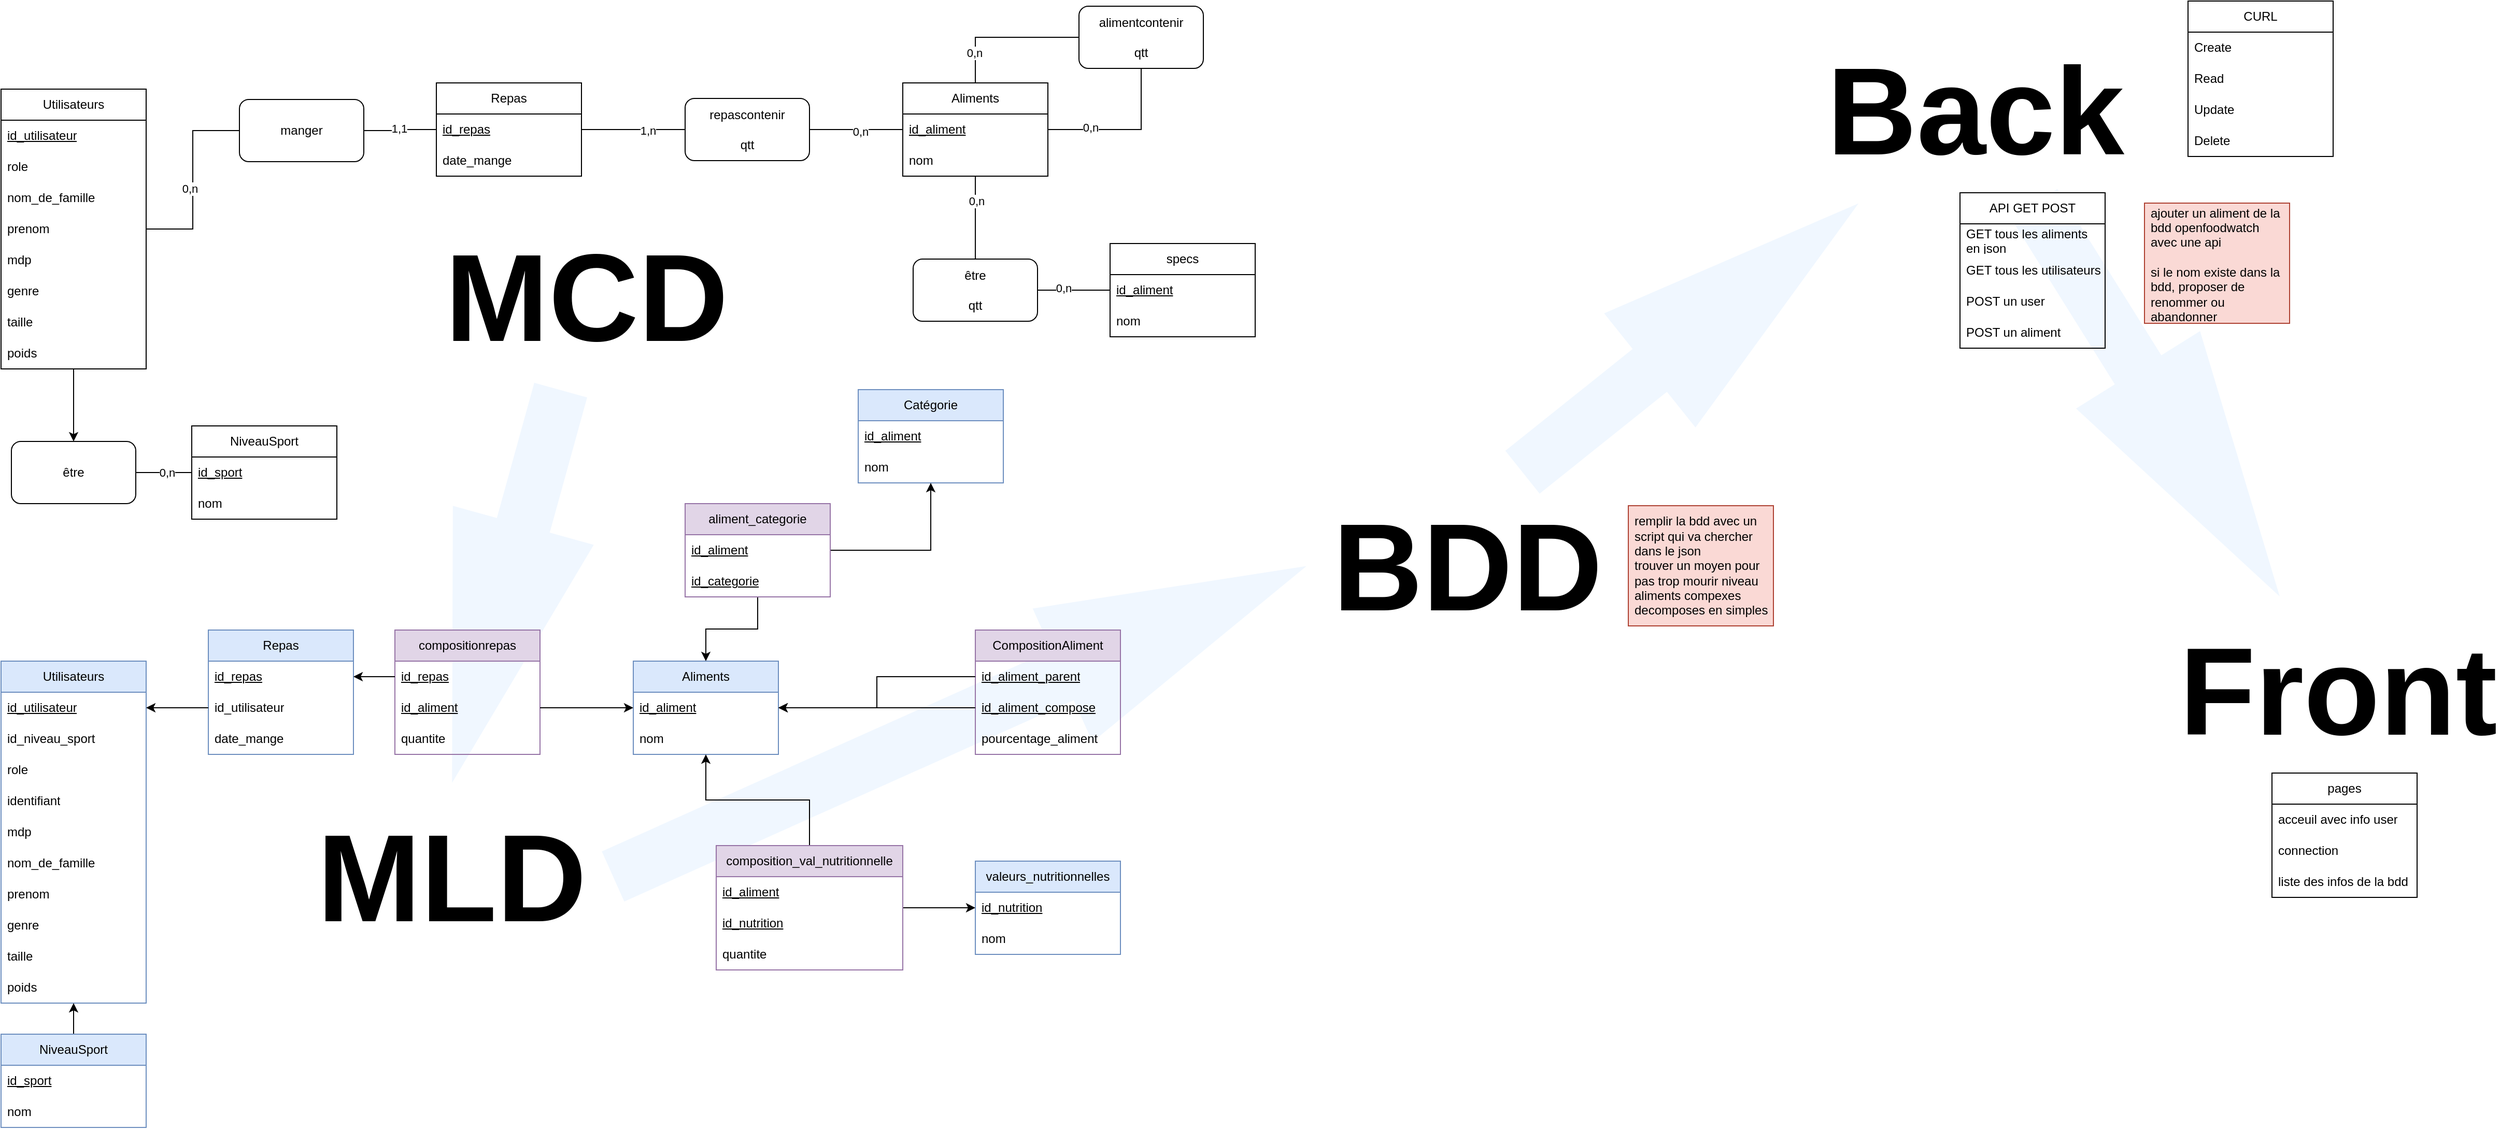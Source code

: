 <mxfile version="22.0.8" type="device">
  <diagram id="Z0xCGGKe95wPUNtXOjTv" name="Page-1">
    <mxGraphModel dx="974" dy="1600" grid="1" gridSize="10" guides="1" tooltips="1" connect="1" arrows="1" fold="1" page="1" pageScale="1" pageWidth="827" pageHeight="1169" math="0" shadow="0">
      <root>
        <mxCell id="0" />
        <mxCell id="1" parent="0" />
        <mxCell id="43hOhWpeIWbEU6q7UN6R-8" value="" style="shape=flexArrow;endArrow=classic;html=1;rounded=0;width=52.941;endSize=85.635;fillColor=#F0F7FF;strokeColor=none;endWidth=87.128;" parent="1" source="B8DAwCKZ7RdaNlvgtHEw-5" target="43hOhWpeIWbEU6q7UN6R-1" edge="1">
          <mxGeometry width="50" height="50" relative="1" as="geometry">
            <mxPoint x="2400" y="-501" as="sourcePoint" />
            <mxPoint x="2725" y="-761" as="targetPoint" />
          </mxGeometry>
        </mxCell>
        <mxCell id="B8DAwCKZ7RdaNlvgtHEw-4" value="" style="shape=flexArrow;endArrow=classic;html=1;rounded=0;width=52.941;endSize=85.635;entryX=0;entryY=0.5;entryDx=0;entryDy=0;fillColor=#F0F7FF;strokeColor=none;endWidth=87.128;exitX=1;exitY=0.5;exitDx=0;exitDy=0;" parent="1" source="s5ShgJya0dwuhwNrG17C-187" target="B8DAwCKZ7RdaNlvgtHEw-1" edge="1">
          <mxGeometry width="50" height="50" relative="1" as="geometry">
            <mxPoint x="1015" y="-515" as="sourcePoint" />
            <mxPoint x="910" y="-135" as="targetPoint" />
          </mxGeometry>
        </mxCell>
        <mxCell id="B8DAwCKZ7RdaNlvgtHEw-3" value="" style="shape=flexArrow;endArrow=classic;html=1;rounded=0;width=52.941;endSize=85.635;entryX=0.5;entryY=0;entryDx=0;entryDy=0;fillColor=#F0F7FF;strokeColor=none;endWidth=87.128;" parent="1" source="s5ShgJya0dwuhwNrG17C-185" target="s5ShgJya0dwuhwNrG17C-187" edge="1">
          <mxGeometry width="50" height="50" relative="1" as="geometry">
            <mxPoint x="1170" y="-615" as="sourcePoint" />
            <mxPoint x="1220" y="-665" as="targetPoint" />
          </mxGeometry>
        </mxCell>
        <mxCell id="s5ShgJya0dwuhwNrG17C-5" value="Aliments" style="swimlane;fontStyle=0;childLayout=stackLayout;horizontal=1;startSize=30;horizontalStack=0;resizeParent=1;resizeParentMax=0;resizeLast=0;collapsible=1;marginBottom=0;whiteSpace=wrap;html=1;fillColor=#dae8fc;strokeColor=#6c8ebf;" parent="1" vertex="1">
          <mxGeometry x="780" y="-493" width="140" height="90" as="geometry" />
        </mxCell>
        <mxCell id="s5ShgJya0dwuhwNrG17C-6" value="id_aliment" style="text;strokeColor=none;fillColor=none;align=left;verticalAlign=middle;spacingLeft=4;spacingRight=4;overflow=hidden;points=[[0,0.5],[1,0.5]];portConstraint=eastwest;rotatable=0;whiteSpace=wrap;html=1;fontStyle=4" parent="s5ShgJya0dwuhwNrG17C-5" vertex="1">
          <mxGeometry y="30" width="140" height="30" as="geometry" />
        </mxCell>
        <mxCell id="s5ShgJya0dwuhwNrG17C-9" value="nom" style="text;strokeColor=none;fillColor=none;align=left;verticalAlign=middle;spacingLeft=4;spacingRight=4;overflow=hidden;points=[[0,0.5],[1,0.5]];portConstraint=eastwest;rotatable=0;whiteSpace=wrap;html=1;" parent="s5ShgJya0dwuhwNrG17C-5" vertex="1">
          <mxGeometry y="60" width="140" height="30" as="geometry" />
        </mxCell>
        <mxCell id="s5ShgJya0dwuhwNrG17C-19" value="Utilisateurs" style="swimlane;fontStyle=0;childLayout=stackLayout;horizontal=1;startSize=30;horizontalStack=0;resizeParent=1;resizeParentMax=0;resizeLast=0;collapsible=1;marginBottom=0;whiteSpace=wrap;html=1;fillColor=#dae8fc;strokeColor=#6c8ebf;" parent="1" vertex="1">
          <mxGeometry x="170" y="-493" width="140" height="330" as="geometry" />
        </mxCell>
        <mxCell id="s5ShgJya0dwuhwNrG17C-20" value="id_utilisateur" style="text;strokeColor=none;fillColor=none;align=left;verticalAlign=middle;spacingLeft=4;spacingRight=4;overflow=hidden;points=[[0,0.5],[1,0.5]];portConstraint=eastwest;rotatable=0;whiteSpace=wrap;html=1;fontStyle=4" parent="s5ShgJya0dwuhwNrG17C-19" vertex="1">
          <mxGeometry y="30" width="140" height="30" as="geometry" />
        </mxCell>
        <mxCell id="s5ShgJya0dwuhwNrG17C-21" value="id_niveau_sport" style="text;strokeColor=none;fillColor=none;align=left;verticalAlign=middle;spacingLeft=4;spacingRight=4;overflow=hidden;points=[[0,0.5],[1,0.5]];portConstraint=eastwest;rotatable=0;whiteSpace=wrap;html=1;fontStyle=0" parent="s5ShgJya0dwuhwNrG17C-19" vertex="1">
          <mxGeometry y="60" width="140" height="30" as="geometry" />
        </mxCell>
        <mxCell id="B8DAwCKZ7RdaNlvgtHEw-14" value="role" style="text;strokeColor=none;fillColor=none;align=left;verticalAlign=middle;spacingLeft=4;spacingRight=4;overflow=hidden;points=[[0,0.5],[1,0.5]];portConstraint=eastwest;rotatable=0;whiteSpace=wrap;html=1;fontStyle=0" parent="s5ShgJya0dwuhwNrG17C-19" vertex="1">
          <mxGeometry y="90" width="140" height="30" as="geometry" />
        </mxCell>
        <mxCell id="B8DAwCKZ7RdaNlvgtHEw-15" value="identifiant" style="text;strokeColor=none;fillColor=none;align=left;verticalAlign=middle;spacingLeft=4;spacingRight=4;overflow=hidden;points=[[0,0.5],[1,0.5]];portConstraint=eastwest;rotatable=0;whiteSpace=wrap;html=1;fontStyle=0" parent="s5ShgJya0dwuhwNrG17C-19" vertex="1">
          <mxGeometry y="120" width="140" height="30" as="geometry" />
        </mxCell>
        <mxCell id="s5ShgJya0dwuhwNrG17C-24" value="mdp" style="text;strokeColor=none;fillColor=none;align=left;verticalAlign=middle;spacingLeft=4;spacingRight=4;overflow=hidden;points=[[0,0.5],[1,0.5]];portConstraint=eastwest;rotatable=0;whiteSpace=wrap;html=1;fontStyle=0" parent="s5ShgJya0dwuhwNrG17C-19" vertex="1">
          <mxGeometry y="150" width="140" height="30" as="geometry" />
        </mxCell>
        <mxCell id="s5ShgJya0dwuhwNrG17C-22" value="nom_de_famille" style="text;strokeColor=none;fillColor=none;align=left;verticalAlign=middle;spacingLeft=4;spacingRight=4;overflow=hidden;points=[[0,0.5],[1,0.5]];portConstraint=eastwest;rotatable=0;whiteSpace=wrap;html=1;fontStyle=0" parent="s5ShgJya0dwuhwNrG17C-19" vertex="1">
          <mxGeometry y="180" width="140" height="30" as="geometry" />
        </mxCell>
        <mxCell id="s5ShgJya0dwuhwNrG17C-23" value="prenom" style="text;strokeColor=none;fillColor=none;align=left;verticalAlign=middle;spacingLeft=4;spacingRight=4;overflow=hidden;points=[[0,0.5],[1,0.5]];portConstraint=eastwest;rotatable=0;whiteSpace=wrap;html=1;fontStyle=0" parent="s5ShgJya0dwuhwNrG17C-19" vertex="1">
          <mxGeometry y="210" width="140" height="30" as="geometry" />
        </mxCell>
        <mxCell id="s5ShgJya0dwuhwNrG17C-25" value="genre" style="text;strokeColor=none;fillColor=none;align=left;verticalAlign=middle;spacingLeft=4;spacingRight=4;overflow=hidden;points=[[0,0.5],[1,0.5]];portConstraint=eastwest;rotatable=0;whiteSpace=wrap;html=1;fontStyle=0" parent="s5ShgJya0dwuhwNrG17C-19" vertex="1">
          <mxGeometry y="240" width="140" height="30" as="geometry" />
        </mxCell>
        <mxCell id="s5ShgJya0dwuhwNrG17C-26" value="taille" style="text;strokeColor=none;fillColor=none;align=left;verticalAlign=middle;spacingLeft=4;spacingRight=4;overflow=hidden;points=[[0,0.5],[1,0.5]];portConstraint=eastwest;rotatable=0;whiteSpace=wrap;html=1;fontStyle=0" parent="s5ShgJya0dwuhwNrG17C-19" vertex="1">
          <mxGeometry y="270" width="140" height="30" as="geometry" />
        </mxCell>
        <mxCell id="s5ShgJya0dwuhwNrG17C-27" value="poids" style="text;strokeColor=none;fillColor=none;align=left;verticalAlign=middle;spacingLeft=4;spacingRight=4;overflow=hidden;points=[[0,0.5],[1,0.5]];portConstraint=eastwest;rotatable=0;whiteSpace=wrap;html=1;fontStyle=0" parent="s5ShgJya0dwuhwNrG17C-19" vertex="1">
          <mxGeometry y="300" width="140" height="30" as="geometry" />
        </mxCell>
        <mxCell id="s5ShgJya0dwuhwNrG17C-29" value="CompositionAliment" style="swimlane;fontStyle=0;childLayout=stackLayout;horizontal=1;startSize=30;horizontalStack=0;resizeParent=1;resizeParentMax=0;resizeLast=0;collapsible=1;marginBottom=0;whiteSpace=wrap;html=1;fillColor=#e1d5e7;strokeColor=#9673a6;" parent="1" vertex="1">
          <mxGeometry x="1110" y="-523" width="140" height="120" as="geometry" />
        </mxCell>
        <mxCell id="s5ShgJya0dwuhwNrG17C-30" value="id_aliment_parent" style="text;strokeColor=none;fillColor=none;align=left;verticalAlign=middle;spacingLeft=4;spacingRight=4;overflow=hidden;points=[[0,0.5],[1,0.5]];portConstraint=eastwest;rotatable=0;whiteSpace=wrap;html=1;fontStyle=4" parent="s5ShgJya0dwuhwNrG17C-29" vertex="1">
          <mxGeometry y="30" width="140" height="30" as="geometry" />
        </mxCell>
        <mxCell id="s5ShgJya0dwuhwNrG17C-31" value="id_aliment_compose" style="text;strokeColor=none;fillColor=none;align=left;verticalAlign=middle;spacingLeft=4;spacingRight=4;overflow=hidden;points=[[0,0.5],[1,0.5]];portConstraint=eastwest;rotatable=0;whiteSpace=wrap;html=1;fontStyle=4" parent="s5ShgJya0dwuhwNrG17C-29" vertex="1">
          <mxGeometry y="60" width="140" height="30" as="geometry" />
        </mxCell>
        <mxCell id="s5ShgJya0dwuhwNrG17C-32" value="pourcentage_aliment" style="text;strokeColor=none;fillColor=none;align=left;verticalAlign=middle;spacingLeft=4;spacingRight=4;overflow=hidden;points=[[0,0.5],[1,0.5]];portConstraint=eastwest;rotatable=0;whiteSpace=wrap;html=1;fontStyle=0" parent="s5ShgJya0dwuhwNrG17C-29" vertex="1">
          <mxGeometry y="90" width="140" height="30" as="geometry" />
        </mxCell>
        <mxCell id="s5ShgJya0dwuhwNrG17C-33" style="edgeStyle=orthogonalEdgeStyle;rounded=0;orthogonalLoop=1;jettySize=auto;html=1;" parent="1" source="s5ShgJya0dwuhwNrG17C-31" target="s5ShgJya0dwuhwNrG17C-6" edge="1">
          <mxGeometry relative="1" as="geometry" />
        </mxCell>
        <mxCell id="s5ShgJya0dwuhwNrG17C-34" style="edgeStyle=orthogonalEdgeStyle;rounded=0;orthogonalLoop=1;jettySize=auto;html=1;" parent="1" source="s5ShgJya0dwuhwNrG17C-30" target="s5ShgJya0dwuhwNrG17C-6" edge="1">
          <mxGeometry relative="1" as="geometry" />
        </mxCell>
        <mxCell id="s5ShgJya0dwuhwNrG17C-35" value="Repas" style="swimlane;fontStyle=0;childLayout=stackLayout;horizontal=1;startSize=30;horizontalStack=0;resizeParent=1;resizeParentMax=0;resizeLast=0;collapsible=1;marginBottom=0;whiteSpace=wrap;html=1;fillColor=#dae8fc;strokeColor=#6c8ebf;" parent="1" vertex="1">
          <mxGeometry x="370" y="-523" width="140" height="120" as="geometry" />
        </mxCell>
        <mxCell id="s5ShgJya0dwuhwNrG17C-36" value="id_repas" style="text;strokeColor=none;fillColor=none;align=left;verticalAlign=middle;spacingLeft=4;spacingRight=4;overflow=hidden;points=[[0,0.5],[1,0.5]];portConstraint=eastwest;rotatable=0;whiteSpace=wrap;html=1;fontStyle=4" parent="s5ShgJya0dwuhwNrG17C-35" vertex="1">
          <mxGeometry y="30" width="140" height="30" as="geometry" />
        </mxCell>
        <mxCell id="s5ShgJya0dwuhwNrG17C-37" value="id_utilisateur" style="text;strokeColor=none;fillColor=none;align=left;verticalAlign=middle;spacingLeft=4;spacingRight=4;overflow=hidden;points=[[0,0.5],[1,0.5]];portConstraint=eastwest;rotatable=0;whiteSpace=wrap;html=1;fontStyle=0" parent="s5ShgJya0dwuhwNrG17C-35" vertex="1">
          <mxGeometry y="60" width="140" height="30" as="geometry" />
        </mxCell>
        <mxCell id="s5ShgJya0dwuhwNrG17C-38" value="date_mange" style="text;strokeColor=none;fillColor=none;align=left;verticalAlign=middle;spacingLeft=4;spacingRight=4;overflow=hidden;points=[[0,0.5],[1,0.5]];portConstraint=eastwest;rotatable=0;whiteSpace=wrap;html=1;fontStyle=0" parent="s5ShgJya0dwuhwNrG17C-35" vertex="1">
          <mxGeometry y="90" width="140" height="30" as="geometry" />
        </mxCell>
        <mxCell id="s5ShgJya0dwuhwNrG17C-40" style="edgeStyle=orthogonalEdgeStyle;rounded=0;orthogonalLoop=1;jettySize=auto;html=1;" parent="1" source="s5ShgJya0dwuhwNrG17C-37" target="s5ShgJya0dwuhwNrG17C-20" edge="1">
          <mxGeometry relative="1" as="geometry" />
        </mxCell>
        <mxCell id="s5ShgJya0dwuhwNrG17C-41" value="compositionrepas" style="swimlane;fontStyle=0;childLayout=stackLayout;horizontal=1;startSize=30;horizontalStack=0;resizeParent=1;resizeParentMax=0;resizeLast=0;collapsible=1;marginBottom=0;whiteSpace=wrap;html=1;fillColor=#e1d5e7;strokeColor=#9673a6;" parent="1" vertex="1">
          <mxGeometry x="550" y="-523" width="140" height="120" as="geometry" />
        </mxCell>
        <mxCell id="s5ShgJya0dwuhwNrG17C-42" value="id_repas" style="text;strokeColor=none;fillColor=none;align=left;verticalAlign=middle;spacingLeft=4;spacingRight=4;overflow=hidden;points=[[0,0.5],[1,0.5]];portConstraint=eastwest;rotatable=0;whiteSpace=wrap;html=1;fontStyle=4" parent="s5ShgJya0dwuhwNrG17C-41" vertex="1">
          <mxGeometry y="30" width="140" height="30" as="geometry" />
        </mxCell>
        <mxCell id="s5ShgJya0dwuhwNrG17C-43" value="id_aliment" style="text;strokeColor=none;fillColor=none;align=left;verticalAlign=middle;spacingLeft=4;spacingRight=4;overflow=hidden;points=[[0,0.5],[1,0.5]];portConstraint=eastwest;rotatable=0;whiteSpace=wrap;html=1;fontStyle=4" parent="s5ShgJya0dwuhwNrG17C-41" vertex="1">
          <mxGeometry y="60" width="140" height="30" as="geometry" />
        </mxCell>
        <mxCell id="s5ShgJya0dwuhwNrG17C-44" value="quantite" style="text;strokeColor=none;fillColor=none;align=left;verticalAlign=middle;spacingLeft=4;spacingRight=4;overflow=hidden;points=[[0,0.5],[1,0.5]];portConstraint=eastwest;rotatable=0;whiteSpace=wrap;html=1;fontStyle=0" parent="s5ShgJya0dwuhwNrG17C-41" vertex="1">
          <mxGeometry y="90" width="140" height="30" as="geometry" />
        </mxCell>
        <mxCell id="s5ShgJya0dwuhwNrG17C-45" style="edgeStyle=orthogonalEdgeStyle;rounded=0;orthogonalLoop=1;jettySize=auto;html=1;" parent="1" source="s5ShgJya0dwuhwNrG17C-42" target="s5ShgJya0dwuhwNrG17C-36" edge="1">
          <mxGeometry relative="1" as="geometry" />
        </mxCell>
        <mxCell id="s5ShgJya0dwuhwNrG17C-46" style="edgeStyle=orthogonalEdgeStyle;rounded=0;orthogonalLoop=1;jettySize=auto;html=1;" parent="1" source="s5ShgJya0dwuhwNrG17C-43" target="s5ShgJya0dwuhwNrG17C-6" edge="1">
          <mxGeometry relative="1" as="geometry" />
        </mxCell>
        <mxCell id="s5ShgJya0dwuhwNrG17C-201" style="edgeStyle=orthogonalEdgeStyle;rounded=0;orthogonalLoop=1;jettySize=auto;html=1;endArrow=none;endFill=0;" parent="1" source="s5ShgJya0dwuhwNrG17C-222" target="s5ShgJya0dwuhwNrG17C-200" edge="1">
          <mxGeometry relative="1" as="geometry">
            <mxPoint x="900" y="-666" as="sourcePoint" />
          </mxGeometry>
        </mxCell>
        <mxCell id="s5ShgJya0dwuhwNrG17C-205" value="0,n" style="edgeLabel;html=1;align=center;verticalAlign=middle;resizable=0;points=[];" parent="s5ShgJya0dwuhwNrG17C-201" vertex="1" connectable="0">
          <mxGeometry x="-0.417" y="1" relative="1" as="geometry">
            <mxPoint as="offset" />
          </mxGeometry>
        </mxCell>
        <mxCell id="s5ShgJya0dwuhwNrG17C-173" style="edgeStyle=orthogonalEdgeStyle;rounded=0;orthogonalLoop=1;jettySize=auto;html=1;endArrow=none;endFill=0;" parent="1" source="s5ShgJya0dwuhwNrG17C-137" target="s5ShgJya0dwuhwNrG17C-170" edge="1">
          <mxGeometry relative="1" as="geometry" />
        </mxCell>
        <mxCell id="s5ShgJya0dwuhwNrG17C-175" value="0,n" style="edgeLabel;html=1;align=center;verticalAlign=middle;resizable=0;points=[];" parent="s5ShgJya0dwuhwNrG17C-173" vertex="1" connectable="0">
          <mxGeometry x="-0.086" y="3" relative="1" as="geometry">
            <mxPoint as="offset" />
          </mxGeometry>
        </mxCell>
        <mxCell id="s5ShgJya0dwuhwNrG17C-288" style="edgeStyle=orthogonalEdgeStyle;rounded=0;orthogonalLoop=1;jettySize=auto;html=1;" parent="1" source="s5ShgJya0dwuhwNrG17C-137" target="s5ShgJya0dwuhwNrG17C-271" edge="1">
          <mxGeometry relative="1" as="geometry" />
        </mxCell>
        <mxCell id="s5ShgJya0dwuhwNrG17C-137" value="Utilisateurs" style="swimlane;fontStyle=0;childLayout=stackLayout;horizontal=1;startSize=30;horizontalStack=0;resizeParent=1;resizeParentMax=0;resizeLast=0;collapsible=1;marginBottom=0;whiteSpace=wrap;html=1;" parent="1" vertex="1">
          <mxGeometry x="170" y="-1045" width="140" height="270" as="geometry" />
        </mxCell>
        <mxCell id="s5ShgJya0dwuhwNrG17C-138" value="id_utilisateur" style="text;strokeColor=none;fillColor=none;align=left;verticalAlign=middle;spacingLeft=4;spacingRight=4;overflow=hidden;points=[[0,0.5],[1,0.5]];portConstraint=eastwest;rotatable=0;whiteSpace=wrap;html=1;fontStyle=4" parent="s5ShgJya0dwuhwNrG17C-137" vertex="1">
          <mxGeometry y="30" width="140" height="30" as="geometry" />
        </mxCell>
        <mxCell id="s5ShgJya0dwuhwNrG17C-139" value="role" style="text;strokeColor=none;fillColor=none;align=left;verticalAlign=middle;spacingLeft=4;spacingRight=4;overflow=hidden;points=[[0,0.5],[1,0.5]];portConstraint=eastwest;rotatable=0;whiteSpace=wrap;html=1;fontStyle=0" parent="s5ShgJya0dwuhwNrG17C-137" vertex="1">
          <mxGeometry y="60" width="140" height="30" as="geometry" />
        </mxCell>
        <mxCell id="s5ShgJya0dwuhwNrG17C-140" value="nom_de_famille" style="text;strokeColor=none;fillColor=none;align=left;verticalAlign=middle;spacingLeft=4;spacingRight=4;overflow=hidden;points=[[0,0.5],[1,0.5]];portConstraint=eastwest;rotatable=0;whiteSpace=wrap;html=1;fontStyle=0" parent="s5ShgJya0dwuhwNrG17C-137" vertex="1">
          <mxGeometry y="90" width="140" height="30" as="geometry" />
        </mxCell>
        <mxCell id="s5ShgJya0dwuhwNrG17C-141" value="prenom" style="text;strokeColor=none;fillColor=none;align=left;verticalAlign=middle;spacingLeft=4;spacingRight=4;overflow=hidden;points=[[0,0.5],[1,0.5]];portConstraint=eastwest;rotatable=0;whiteSpace=wrap;html=1;fontStyle=0" parent="s5ShgJya0dwuhwNrG17C-137" vertex="1">
          <mxGeometry y="120" width="140" height="30" as="geometry" />
        </mxCell>
        <mxCell id="s5ShgJya0dwuhwNrG17C-142" value="mdp" style="text;strokeColor=none;fillColor=none;align=left;verticalAlign=middle;spacingLeft=4;spacingRight=4;overflow=hidden;points=[[0,0.5],[1,0.5]];portConstraint=eastwest;rotatable=0;whiteSpace=wrap;html=1;fontStyle=0" parent="s5ShgJya0dwuhwNrG17C-137" vertex="1">
          <mxGeometry y="150" width="140" height="30" as="geometry" />
        </mxCell>
        <mxCell id="s5ShgJya0dwuhwNrG17C-143" value="genre" style="text;strokeColor=none;fillColor=none;align=left;verticalAlign=middle;spacingLeft=4;spacingRight=4;overflow=hidden;points=[[0,0.5],[1,0.5]];portConstraint=eastwest;rotatable=0;whiteSpace=wrap;html=1;fontStyle=0" parent="s5ShgJya0dwuhwNrG17C-137" vertex="1">
          <mxGeometry y="180" width="140" height="30" as="geometry" />
        </mxCell>
        <mxCell id="s5ShgJya0dwuhwNrG17C-144" value="taille" style="text;strokeColor=none;fillColor=none;align=left;verticalAlign=middle;spacingLeft=4;spacingRight=4;overflow=hidden;points=[[0,0.5],[1,0.5]];portConstraint=eastwest;rotatable=0;whiteSpace=wrap;html=1;fontStyle=0" parent="s5ShgJya0dwuhwNrG17C-137" vertex="1">
          <mxGeometry y="210" width="140" height="30" as="geometry" />
        </mxCell>
        <mxCell id="s5ShgJya0dwuhwNrG17C-145" value="poids" style="text;strokeColor=none;fillColor=none;align=left;verticalAlign=middle;spacingLeft=4;spacingRight=4;overflow=hidden;points=[[0,0.5],[1,0.5]];portConstraint=eastwest;rotatable=0;whiteSpace=wrap;html=1;fontStyle=0" parent="s5ShgJya0dwuhwNrG17C-137" vertex="1">
          <mxGeometry y="240" width="140" height="30" as="geometry" />
        </mxCell>
        <mxCell id="s5ShgJya0dwuhwNrG17C-181" style="edgeStyle=orthogonalEdgeStyle;rounded=0;orthogonalLoop=1;jettySize=auto;html=1;endArrow=none;endFill=0;" parent="1" source="s5ShgJya0dwuhwNrG17C-153" target="s5ShgJya0dwuhwNrG17C-164" edge="1">
          <mxGeometry relative="1" as="geometry" />
        </mxCell>
        <mxCell id="s5ShgJya0dwuhwNrG17C-182" value="1,n" style="edgeLabel;html=1;align=center;verticalAlign=middle;resizable=0;points=[];" parent="s5ShgJya0dwuhwNrG17C-181" vertex="1" connectable="0">
          <mxGeometry x="0.266" y="-1" relative="1" as="geometry">
            <mxPoint as="offset" />
          </mxGeometry>
        </mxCell>
        <mxCell id="s5ShgJya0dwuhwNrG17C-153" value="Repas" style="swimlane;fontStyle=0;childLayout=stackLayout;horizontal=1;startSize=30;horizontalStack=0;resizeParent=1;resizeParentMax=0;resizeLast=0;collapsible=1;marginBottom=0;whiteSpace=wrap;html=1;" parent="1" vertex="1">
          <mxGeometry x="590" y="-1051" width="140" height="90" as="geometry" />
        </mxCell>
        <mxCell id="s5ShgJya0dwuhwNrG17C-154" value="id_repas" style="text;strokeColor=none;fillColor=none;align=left;verticalAlign=middle;spacingLeft=4;spacingRight=4;overflow=hidden;points=[[0,0.5],[1,0.5]];portConstraint=eastwest;rotatable=0;whiteSpace=wrap;html=1;fontStyle=4" parent="s5ShgJya0dwuhwNrG17C-153" vertex="1">
          <mxGeometry y="30" width="140" height="30" as="geometry" />
        </mxCell>
        <mxCell id="s5ShgJya0dwuhwNrG17C-156" value="date_mange" style="text;strokeColor=none;fillColor=none;align=left;verticalAlign=middle;spacingLeft=4;spacingRight=4;overflow=hidden;points=[[0,0.5],[1,0.5]];portConstraint=eastwest;rotatable=0;whiteSpace=wrap;html=1;fontStyle=0" parent="s5ShgJya0dwuhwNrG17C-153" vertex="1">
          <mxGeometry y="60" width="140" height="30" as="geometry" />
        </mxCell>
        <mxCell id="s5ShgJya0dwuhwNrG17C-225" style="edgeStyle=orthogonalEdgeStyle;rounded=0;orthogonalLoop=1;jettySize=auto;html=1;endArrow=none;endFill=0;" parent="1" source="s5ShgJya0dwuhwNrG17C-164" target="s5ShgJya0dwuhwNrG17C-222" edge="1">
          <mxGeometry relative="1" as="geometry">
            <mxPoint x="1070" y="-1006" as="targetPoint" />
          </mxGeometry>
        </mxCell>
        <mxCell id="s5ShgJya0dwuhwNrG17C-226" value="0,n" style="edgeLabel;html=1;align=center;verticalAlign=middle;resizable=0;points=[];" parent="s5ShgJya0dwuhwNrG17C-225" vertex="1" connectable="0">
          <mxGeometry x="0.084" y="-2" relative="1" as="geometry">
            <mxPoint as="offset" />
          </mxGeometry>
        </mxCell>
        <mxCell id="s5ShgJya0dwuhwNrG17C-164" value="repascontenir&lt;br&gt;&lt;br&gt;qtt" style="rounded=1;whiteSpace=wrap;html=1;" parent="1" vertex="1">
          <mxGeometry x="830" y="-1036" width="120" height="60" as="geometry" />
        </mxCell>
        <mxCell id="s5ShgJya0dwuhwNrG17C-174" style="edgeStyle=orthogonalEdgeStyle;rounded=0;orthogonalLoop=1;jettySize=auto;html=1;endArrow=none;endFill=0;" parent="1" source="s5ShgJya0dwuhwNrG17C-170" target="s5ShgJya0dwuhwNrG17C-153" edge="1">
          <mxGeometry relative="1" as="geometry" />
        </mxCell>
        <mxCell id="s5ShgJya0dwuhwNrG17C-176" value="1,1" style="edgeLabel;html=1;align=center;verticalAlign=middle;resizable=0;points=[];" parent="s5ShgJya0dwuhwNrG17C-174" vertex="1" connectable="0">
          <mxGeometry x="-0.051" y="2" relative="1" as="geometry">
            <mxPoint as="offset" />
          </mxGeometry>
        </mxCell>
        <mxCell id="s5ShgJya0dwuhwNrG17C-170" value="manger" style="rounded=1;whiteSpace=wrap;html=1;" parent="1" vertex="1">
          <mxGeometry x="400" y="-1035" width="120" height="60" as="geometry" />
        </mxCell>
        <mxCell id="s5ShgJya0dwuhwNrG17C-185" value="&lt;b&gt;&lt;font style=&quot;font-size: 120px;&quot;&gt;MCD&lt;/font&gt;&lt;/b&gt;" style="text;html=1;strokeColor=none;fillColor=none;align=center;verticalAlign=middle;whiteSpace=wrap;rounded=0;" parent="1" vertex="1">
          <mxGeometry x="580" y="-935" width="310" height="180" as="geometry" />
        </mxCell>
        <mxCell id="s5ShgJya0dwuhwNrG17C-187" value="&lt;b&gt;&lt;font style=&quot;font-size: 120px;&quot;&gt;MLD&lt;/font&gt;&lt;/b&gt;" style="text;html=1;strokeColor=none;fillColor=none;align=center;verticalAlign=middle;whiteSpace=wrap;rounded=0;" parent="1" vertex="1">
          <mxGeometry x="450" y="-375" width="310" height="180" as="geometry" />
        </mxCell>
        <mxCell id="s5ShgJya0dwuhwNrG17C-194" value="specs" style="swimlane;fontStyle=0;childLayout=stackLayout;horizontal=1;startSize=30;horizontalStack=0;resizeParent=1;resizeParentMax=0;resizeLast=0;collapsible=1;marginBottom=0;whiteSpace=wrap;html=1;" parent="1" vertex="1">
          <mxGeometry x="1240" y="-896" width="140" height="90" as="geometry" />
        </mxCell>
        <mxCell id="s5ShgJya0dwuhwNrG17C-195" value="id_aliment" style="text;strokeColor=none;fillColor=none;align=left;verticalAlign=middle;spacingLeft=4;spacingRight=4;overflow=hidden;points=[[0,0.5],[1,0.5]];portConstraint=eastwest;rotatable=0;whiteSpace=wrap;html=1;fontStyle=4" parent="s5ShgJya0dwuhwNrG17C-194" vertex="1">
          <mxGeometry y="30" width="140" height="30" as="geometry" />
        </mxCell>
        <mxCell id="s5ShgJya0dwuhwNrG17C-196" value="nom" style="text;strokeColor=none;fillColor=none;align=left;verticalAlign=middle;spacingLeft=4;spacingRight=4;overflow=hidden;points=[[0,0.5],[1,0.5]];portConstraint=eastwest;rotatable=0;whiteSpace=wrap;html=1;" parent="s5ShgJya0dwuhwNrG17C-194" vertex="1">
          <mxGeometry y="60" width="140" height="30" as="geometry" />
        </mxCell>
        <mxCell id="s5ShgJya0dwuhwNrG17C-203" style="edgeStyle=orthogonalEdgeStyle;rounded=0;orthogonalLoop=1;jettySize=auto;html=1;endArrow=none;endFill=0;" parent="1" source="s5ShgJya0dwuhwNrG17C-200" target="s5ShgJya0dwuhwNrG17C-194" edge="1">
          <mxGeometry relative="1" as="geometry" />
        </mxCell>
        <mxCell id="s5ShgJya0dwuhwNrG17C-204" value="0,n" style="edgeLabel;html=1;align=center;verticalAlign=middle;resizable=0;points=[];" parent="s5ShgJya0dwuhwNrG17C-203" vertex="1" connectable="0">
          <mxGeometry x="-0.296" y="2" relative="1" as="geometry">
            <mxPoint as="offset" />
          </mxGeometry>
        </mxCell>
        <mxCell id="s5ShgJya0dwuhwNrG17C-200" value="être&lt;br&gt;&lt;br&gt;qtt" style="rounded=1;whiteSpace=wrap;html=1;" parent="1" vertex="1">
          <mxGeometry x="1050" y="-881" width="120" height="60" as="geometry" />
        </mxCell>
        <mxCell id="s5ShgJya0dwuhwNrG17C-206" style="edgeStyle=orthogonalEdgeStyle;rounded=0;orthogonalLoop=1;jettySize=auto;html=1;endArrow=none;endFill=0;" parent="1" source="s5ShgJya0dwuhwNrG17C-222" target="s5ShgJya0dwuhwNrG17C-215" edge="1">
          <mxGeometry relative="1" as="geometry" />
        </mxCell>
        <mxCell id="s5ShgJya0dwuhwNrG17C-207" value="0,n" style="edgeLabel;html=1;align=center;verticalAlign=middle;resizable=0;points=[];" parent="s5ShgJya0dwuhwNrG17C-206" vertex="1" connectable="0">
          <mxGeometry x="-0.454" y="2" relative="1" as="geometry">
            <mxPoint as="offset" />
          </mxGeometry>
        </mxCell>
        <mxCell id="s5ShgJya0dwuhwNrG17C-213" style="edgeStyle=orthogonalEdgeStyle;rounded=0;orthogonalLoop=1;jettySize=auto;html=1;endArrow=none;endFill=0;" parent="1" source="s5ShgJya0dwuhwNrG17C-215" target="s5ShgJya0dwuhwNrG17C-222" edge="1">
          <mxGeometry relative="1" as="geometry" />
        </mxCell>
        <mxCell id="s5ShgJya0dwuhwNrG17C-214" value="0,n" style="edgeLabel;html=1;align=center;verticalAlign=middle;resizable=0;points=[];" parent="s5ShgJya0dwuhwNrG17C-213" vertex="1" connectable="0">
          <mxGeometry x="0.598" y="-1" relative="1" as="geometry">
            <mxPoint as="offset" />
          </mxGeometry>
        </mxCell>
        <mxCell id="s5ShgJya0dwuhwNrG17C-215" value="alimentcontenir&lt;br&gt;&lt;br&gt;qtt" style="rounded=1;whiteSpace=wrap;html=1;" parent="1" vertex="1">
          <mxGeometry x="1210" y="-1125" width="120" height="60" as="geometry" />
        </mxCell>
        <mxCell id="s5ShgJya0dwuhwNrG17C-222" value="Aliments" style="swimlane;fontStyle=0;childLayout=stackLayout;horizontal=1;startSize=30;horizontalStack=0;resizeParent=1;resizeParentMax=0;resizeLast=0;collapsible=1;marginBottom=0;whiteSpace=wrap;html=1;" parent="1" vertex="1">
          <mxGeometry x="1040" y="-1051" width="140" height="90" as="geometry" />
        </mxCell>
        <mxCell id="s5ShgJya0dwuhwNrG17C-235" value="id_aliment" style="text;strokeColor=none;fillColor=none;align=left;verticalAlign=middle;spacingLeft=4;spacingRight=4;overflow=hidden;points=[[0,0.5],[1,0.5]];portConstraint=eastwest;rotatable=0;whiteSpace=wrap;html=1;fontStyle=4" parent="s5ShgJya0dwuhwNrG17C-222" vertex="1">
          <mxGeometry y="30" width="140" height="30" as="geometry" />
        </mxCell>
        <mxCell id="s5ShgJya0dwuhwNrG17C-236" value="nom" style="text;strokeColor=none;fillColor=none;align=left;verticalAlign=middle;spacingLeft=4;spacingRight=4;overflow=hidden;points=[[0,0.5],[1,0.5]];portConstraint=eastwest;rotatable=0;whiteSpace=wrap;html=1;" parent="s5ShgJya0dwuhwNrG17C-222" vertex="1">
          <mxGeometry y="60" width="140" height="30" as="geometry" />
        </mxCell>
        <mxCell id="s5ShgJya0dwuhwNrG17C-266" value="NiveauSport" style="swimlane;fontStyle=0;childLayout=stackLayout;horizontal=1;startSize=30;horizontalStack=0;resizeParent=1;resizeParentMax=0;resizeLast=0;collapsible=1;marginBottom=0;whiteSpace=wrap;html=1;" parent="1" vertex="1">
          <mxGeometry x="354" y="-720" width="140" height="90" as="geometry" />
        </mxCell>
        <mxCell id="s5ShgJya0dwuhwNrG17C-267" value="id_sport" style="text;strokeColor=none;fillColor=none;align=left;verticalAlign=middle;spacingLeft=4;spacingRight=4;overflow=hidden;points=[[0,0.5],[1,0.5]];portConstraint=eastwest;rotatable=0;whiteSpace=wrap;html=1;fontStyle=4" parent="s5ShgJya0dwuhwNrG17C-266" vertex="1">
          <mxGeometry y="30" width="140" height="30" as="geometry" />
        </mxCell>
        <mxCell id="s5ShgJya0dwuhwNrG17C-268" value="nom" style="text;strokeColor=none;fillColor=none;align=left;verticalAlign=middle;spacingLeft=4;spacingRight=4;overflow=hidden;points=[[0,0.5],[1,0.5]];portConstraint=eastwest;rotatable=0;whiteSpace=wrap;html=1;" parent="s5ShgJya0dwuhwNrG17C-266" vertex="1">
          <mxGeometry y="60" width="140" height="30" as="geometry" />
        </mxCell>
        <mxCell id="s5ShgJya0dwuhwNrG17C-269" style="edgeStyle=orthogonalEdgeStyle;rounded=0;orthogonalLoop=1;jettySize=auto;html=1;endArrow=none;endFill=0;" parent="1" source="s5ShgJya0dwuhwNrG17C-271" target="s5ShgJya0dwuhwNrG17C-266" edge="1">
          <mxGeometry relative="1" as="geometry" />
        </mxCell>
        <mxCell id="s5ShgJya0dwuhwNrG17C-270" value="0,n" style="edgeLabel;html=1;align=center;verticalAlign=middle;resizable=0;points=[];" parent="s5ShgJya0dwuhwNrG17C-269" vertex="1" connectable="0">
          <mxGeometry x="-0.296" y="2" relative="1" as="geometry">
            <mxPoint x="11" y="2" as="offset" />
          </mxGeometry>
        </mxCell>
        <mxCell id="s5ShgJya0dwuhwNrG17C-271" value="être" style="rounded=1;whiteSpace=wrap;html=1;" parent="1" vertex="1">
          <mxGeometry x="180.0" y="-705" width="120" height="60" as="geometry" />
        </mxCell>
        <mxCell id="s5ShgJya0dwuhwNrG17C-277" style="edgeStyle=orthogonalEdgeStyle;rounded=0;orthogonalLoop=1;jettySize=auto;html=1;" parent="1" source="s5ShgJya0dwuhwNrG17C-274" target="s5ShgJya0dwuhwNrG17C-19" edge="1">
          <mxGeometry relative="1" as="geometry" />
        </mxCell>
        <mxCell id="s5ShgJya0dwuhwNrG17C-274" value="NiveauSport" style="swimlane;fontStyle=0;childLayout=stackLayout;horizontal=1;startSize=30;horizontalStack=0;resizeParent=1;resizeParentMax=0;resizeLast=0;collapsible=1;marginBottom=0;whiteSpace=wrap;html=1;fillColor=#dae8fc;strokeColor=#6c8ebf;" parent="1" vertex="1">
          <mxGeometry x="170" y="-133" width="140" height="90" as="geometry" />
        </mxCell>
        <mxCell id="s5ShgJya0dwuhwNrG17C-275" value="id_sport" style="text;strokeColor=none;fillColor=none;align=left;verticalAlign=middle;spacingLeft=4;spacingRight=4;overflow=hidden;points=[[0,0.5],[1,0.5]];portConstraint=eastwest;rotatable=0;whiteSpace=wrap;html=1;fontStyle=4" parent="s5ShgJya0dwuhwNrG17C-274" vertex="1">
          <mxGeometry y="30" width="140" height="30" as="geometry" />
        </mxCell>
        <mxCell id="s5ShgJya0dwuhwNrG17C-276" value="nom" style="text;strokeColor=none;fillColor=none;align=left;verticalAlign=middle;spacingLeft=4;spacingRight=4;overflow=hidden;points=[[0,0.5],[1,0.5]];portConstraint=eastwest;rotatable=0;whiteSpace=wrap;html=1;" parent="s5ShgJya0dwuhwNrG17C-274" vertex="1">
          <mxGeometry y="60" width="140" height="30" as="geometry" />
        </mxCell>
        <mxCell id="s5ShgJya0dwuhwNrG17C-278" value="valeurs_nutritionnelles" style="swimlane;fontStyle=0;childLayout=stackLayout;horizontal=1;startSize=30;horizontalStack=0;resizeParent=1;resizeParentMax=0;resizeLast=0;collapsible=1;marginBottom=0;whiteSpace=wrap;html=1;fillColor=#dae8fc;strokeColor=#6c8ebf;" parent="1" vertex="1">
          <mxGeometry x="1110" y="-300" width="140" height="90" as="geometry" />
        </mxCell>
        <mxCell id="s5ShgJya0dwuhwNrG17C-279" value="id_nutrition" style="text;strokeColor=none;fillColor=none;align=left;verticalAlign=middle;spacingLeft=4;spacingRight=4;overflow=hidden;points=[[0,0.5],[1,0.5]];portConstraint=eastwest;rotatable=0;whiteSpace=wrap;html=1;fontStyle=4" parent="s5ShgJya0dwuhwNrG17C-278" vertex="1">
          <mxGeometry y="30" width="140" height="30" as="geometry" />
        </mxCell>
        <mxCell id="s5ShgJya0dwuhwNrG17C-280" value="nom" style="text;strokeColor=none;fillColor=none;align=left;verticalAlign=middle;spacingLeft=4;spacingRight=4;overflow=hidden;points=[[0,0.5],[1,0.5]];portConstraint=eastwest;rotatable=0;whiteSpace=wrap;html=1;" parent="s5ShgJya0dwuhwNrG17C-278" vertex="1">
          <mxGeometry y="60" width="140" height="30" as="geometry" />
        </mxCell>
        <mxCell id="s5ShgJya0dwuhwNrG17C-286" style="edgeStyle=orthogonalEdgeStyle;rounded=0;orthogonalLoop=1;jettySize=auto;html=1;" parent="1" source="s5ShgJya0dwuhwNrG17C-281" target="s5ShgJya0dwuhwNrG17C-278" edge="1">
          <mxGeometry relative="1" as="geometry" />
        </mxCell>
        <mxCell id="s5ShgJya0dwuhwNrG17C-287" style="edgeStyle=orthogonalEdgeStyle;rounded=0;orthogonalLoop=1;jettySize=auto;html=1;" parent="1" source="s5ShgJya0dwuhwNrG17C-281" target="s5ShgJya0dwuhwNrG17C-5" edge="1">
          <mxGeometry relative="1" as="geometry" />
        </mxCell>
        <mxCell id="s5ShgJya0dwuhwNrG17C-281" value="composition_val_nutritionnelle" style="swimlane;fontStyle=0;childLayout=stackLayout;horizontal=1;startSize=30;horizontalStack=0;resizeParent=1;resizeParentMax=0;resizeLast=0;collapsible=1;marginBottom=0;whiteSpace=wrap;html=1;fillColor=#e1d5e7;strokeColor=#9673a6;" parent="1" vertex="1">
          <mxGeometry x="860" y="-315" width="180" height="120" as="geometry" />
        </mxCell>
        <mxCell id="s5ShgJya0dwuhwNrG17C-283" value="id_aliment" style="text;strokeColor=none;fillColor=none;align=left;verticalAlign=middle;spacingLeft=4;spacingRight=4;overflow=hidden;points=[[0,0.5],[1,0.5]];portConstraint=eastwest;rotatable=0;whiteSpace=wrap;html=1;fontStyle=4" parent="s5ShgJya0dwuhwNrG17C-281" vertex="1">
          <mxGeometry y="30" width="180" height="30" as="geometry" />
        </mxCell>
        <mxCell id="s5ShgJya0dwuhwNrG17C-282" value="id_nutrition" style="text;strokeColor=none;fillColor=none;align=left;verticalAlign=middle;spacingLeft=4;spacingRight=4;overflow=hidden;points=[[0,0.5],[1,0.5]];portConstraint=eastwest;rotatable=0;whiteSpace=wrap;html=1;fontStyle=4" parent="s5ShgJya0dwuhwNrG17C-281" vertex="1">
          <mxGeometry y="60" width="180" height="30" as="geometry" />
        </mxCell>
        <mxCell id="s5ShgJya0dwuhwNrG17C-284" value="quantite" style="text;strokeColor=none;fillColor=none;align=left;verticalAlign=middle;spacingLeft=4;spacingRight=4;overflow=hidden;points=[[0,0.5],[1,0.5]];portConstraint=eastwest;rotatable=0;whiteSpace=wrap;html=1;fontStyle=0" parent="s5ShgJya0dwuhwNrG17C-281" vertex="1">
          <mxGeometry y="90" width="180" height="30" as="geometry" />
        </mxCell>
        <mxCell id="B8DAwCKZ7RdaNlvgtHEw-1" value="&lt;b&gt;&lt;font style=&quot;font-size: 120px;&quot;&gt;BDD&lt;/font&gt;&lt;/b&gt;" style="text;html=1;strokeColor=none;fillColor=none;align=center;verticalAlign=middle;whiteSpace=wrap;rounded=0;" parent="1" vertex="1">
          <mxGeometry x="1430" y="-675" width="310" height="180" as="geometry" />
        </mxCell>
        <mxCell id="B8DAwCKZ7RdaNlvgtHEw-5" value="&lt;b&gt;&lt;font style=&quot;font-size: 120px;&quot;&gt;Back&lt;/font&gt;&lt;/b&gt;" style="text;html=1;strokeColor=none;fillColor=none;align=center;verticalAlign=middle;whiteSpace=wrap;rounded=0;" parent="1" vertex="1">
          <mxGeometry x="1920" y="-1115" width="310" height="180" as="geometry" />
        </mxCell>
        <mxCell id="B8DAwCKZ7RdaNlvgtHEw-6" value="" style="shape=flexArrow;endArrow=classic;html=1;rounded=0;width=52.941;endSize=85.635;fillColor=#F0F7FF;strokeColor=none;endWidth=87.128;exitX=0.75;exitY=0;exitDx=0;exitDy=0;" parent="1" target="B8DAwCKZ7RdaNlvgtHEw-5" edge="1">
          <mxGeometry width="50" height="50" relative="1" as="geometry">
            <mxPoint x="1637.5" y="-675" as="sourcePoint" />
            <mxPoint x="2420" y="-905" as="targetPoint" />
          </mxGeometry>
        </mxCell>
        <mxCell id="B8DAwCKZ7RdaNlvgtHEw-9" value="API GET POST" style="swimlane;fontStyle=0;childLayout=stackLayout;horizontal=1;startSize=30;horizontalStack=0;resizeParent=1;resizeParentMax=0;resizeLast=0;collapsible=1;marginBottom=0;whiteSpace=wrap;html=1;" parent="1" vertex="1">
          <mxGeometry x="2060" y="-945" width="140" height="150" as="geometry" />
        </mxCell>
        <mxCell id="B8DAwCKZ7RdaNlvgtHEw-10" value="GET tous les aliments en json" style="text;strokeColor=none;fillColor=none;align=left;verticalAlign=middle;spacingLeft=4;spacingRight=4;overflow=hidden;points=[[0,0.5],[1,0.5]];portConstraint=eastwest;rotatable=0;whiteSpace=wrap;html=1;" parent="B8DAwCKZ7RdaNlvgtHEw-9" vertex="1">
          <mxGeometry y="30" width="140" height="30" as="geometry" />
        </mxCell>
        <mxCell id="B8DAwCKZ7RdaNlvgtHEw-11" value="GET tous les utilisateurs" style="text;strokeColor=none;fillColor=none;align=left;verticalAlign=middle;spacingLeft=4;spacingRight=4;overflow=hidden;points=[[0,0.5],[1,0.5]];portConstraint=eastwest;rotatable=0;whiteSpace=wrap;html=1;" parent="B8DAwCKZ7RdaNlvgtHEw-9" vertex="1">
          <mxGeometry y="60" width="140" height="30" as="geometry" />
        </mxCell>
        <mxCell id="B8DAwCKZ7RdaNlvgtHEw-12" value="POST un user" style="text;strokeColor=none;fillColor=none;align=left;verticalAlign=middle;spacingLeft=4;spacingRight=4;overflow=hidden;points=[[0,0.5],[1,0.5]];portConstraint=eastwest;rotatable=0;whiteSpace=wrap;html=1;" parent="B8DAwCKZ7RdaNlvgtHEw-9" vertex="1">
          <mxGeometry y="90" width="140" height="30" as="geometry" />
        </mxCell>
        <mxCell id="B8DAwCKZ7RdaNlvgtHEw-13" value="POST un aliment" style="text;strokeColor=none;fillColor=none;align=left;verticalAlign=middle;spacingLeft=4;spacingRight=4;overflow=hidden;points=[[0,0.5],[1,0.5]];portConstraint=eastwest;rotatable=0;whiteSpace=wrap;html=1;" parent="B8DAwCKZ7RdaNlvgtHEw-9" vertex="1">
          <mxGeometry y="120" width="140" height="30" as="geometry" />
        </mxCell>
        <mxCell id="B8DAwCKZ7RdaNlvgtHEw-16" value="Catégorie" style="swimlane;fontStyle=0;childLayout=stackLayout;horizontal=1;startSize=30;horizontalStack=0;resizeParent=1;resizeParentMax=0;resizeLast=0;collapsible=1;marginBottom=0;whiteSpace=wrap;html=1;fillColor=#dae8fc;strokeColor=#6c8ebf;" parent="1" vertex="1">
          <mxGeometry x="997" y="-755" width="140" height="90" as="geometry" />
        </mxCell>
        <mxCell id="B8DAwCKZ7RdaNlvgtHEw-17" value="id_aliment" style="text;strokeColor=none;fillColor=none;align=left;verticalAlign=middle;spacingLeft=4;spacingRight=4;overflow=hidden;points=[[0,0.5],[1,0.5]];portConstraint=eastwest;rotatable=0;whiteSpace=wrap;html=1;fontStyle=4" parent="B8DAwCKZ7RdaNlvgtHEw-16" vertex="1">
          <mxGeometry y="30" width="140" height="30" as="geometry" />
        </mxCell>
        <mxCell id="B8DAwCKZ7RdaNlvgtHEw-18" value="nom" style="text;strokeColor=none;fillColor=none;align=left;verticalAlign=middle;spacingLeft=4;spacingRight=4;overflow=hidden;points=[[0,0.5],[1,0.5]];portConstraint=eastwest;rotatable=0;whiteSpace=wrap;html=1;" parent="B8DAwCKZ7RdaNlvgtHEw-16" vertex="1">
          <mxGeometry y="60" width="140" height="30" as="geometry" />
        </mxCell>
        <mxCell id="B8DAwCKZ7RdaNlvgtHEw-23" style="edgeStyle=orthogonalEdgeStyle;rounded=0;orthogonalLoop=1;jettySize=auto;html=1;" parent="1" source="B8DAwCKZ7RdaNlvgtHEw-19" target="s5ShgJya0dwuhwNrG17C-5" edge="1">
          <mxGeometry relative="1" as="geometry" />
        </mxCell>
        <mxCell id="B8DAwCKZ7RdaNlvgtHEw-24" style="edgeStyle=orthogonalEdgeStyle;rounded=0;orthogonalLoop=1;jettySize=auto;html=1;" parent="1" source="B8DAwCKZ7RdaNlvgtHEw-19" target="B8DAwCKZ7RdaNlvgtHEw-16" edge="1">
          <mxGeometry relative="1" as="geometry" />
        </mxCell>
        <mxCell id="B8DAwCKZ7RdaNlvgtHEw-19" value="aliment_categorie" style="swimlane;fontStyle=0;childLayout=stackLayout;horizontal=1;startSize=30;horizontalStack=0;resizeParent=1;resizeParentMax=0;resizeLast=0;collapsible=1;marginBottom=0;whiteSpace=wrap;html=1;fillColor=#e1d5e7;strokeColor=#9673a6;" parent="1" vertex="1">
          <mxGeometry x="830" y="-645" width="140" height="90" as="geometry" />
        </mxCell>
        <mxCell id="B8DAwCKZ7RdaNlvgtHEw-20" value="id_aliment" style="text;strokeColor=none;fillColor=none;align=left;verticalAlign=middle;spacingLeft=4;spacingRight=4;overflow=hidden;points=[[0,0.5],[1,0.5]];portConstraint=eastwest;rotatable=0;whiteSpace=wrap;html=1;fontStyle=4" parent="B8DAwCKZ7RdaNlvgtHEw-19" vertex="1">
          <mxGeometry y="30" width="140" height="30" as="geometry" />
        </mxCell>
        <mxCell id="B8DAwCKZ7RdaNlvgtHEw-21" value="id_categorie" style="text;strokeColor=none;fillColor=none;align=left;verticalAlign=middle;spacingLeft=4;spacingRight=4;overflow=hidden;points=[[0,0.5],[1,0.5]];portConstraint=eastwest;rotatable=0;whiteSpace=wrap;html=1;fontStyle=4" parent="B8DAwCKZ7RdaNlvgtHEw-19" vertex="1">
          <mxGeometry y="60" width="140" height="30" as="geometry" />
        </mxCell>
        <mxCell id="B8DAwCKZ7RdaNlvgtHEw-25" value="ajouter un aliment de la bdd openfoodwatch avec une api&lt;br&gt;&lt;br&gt;si le nom existe dans la bdd, proposer de renommer ou abandonner" style="text;strokeColor=#ae4132;fillColor=#fad9d5;align=left;verticalAlign=middle;spacingLeft=4;spacingRight=4;overflow=hidden;points=[[0,0.5],[1,0.5]];portConstraint=eastwest;rotatable=0;whiteSpace=wrap;html=1;" parent="1" vertex="1">
          <mxGeometry x="2238" y="-935" width="140" height="116" as="geometry" />
        </mxCell>
        <mxCell id="B8DAwCKZ7RdaNlvgtHEw-26" value="remplir la bdd avec un script qui va chercher dans le json&lt;br&gt;trouver un moyen pour pas trop mourir niveau aliments compexes decomposes en simples" style="text;strokeColor=#ae4132;fillColor=#fad9d5;align=left;verticalAlign=middle;spacingLeft=4;spacingRight=4;overflow=hidden;points=[[0,0.5],[1,0.5]];portConstraint=eastwest;rotatable=0;whiteSpace=wrap;html=1;" parent="1" vertex="1">
          <mxGeometry x="1740" y="-643" width="140" height="116" as="geometry" />
        </mxCell>
        <mxCell id="43hOhWpeIWbEU6q7UN6R-1" value="&lt;b&gt;&lt;font style=&quot;font-size: 120px;&quot;&gt;Front&lt;/font&gt;&lt;/b&gt;" style="text;html=1;strokeColor=none;fillColor=none;align=center;verticalAlign=middle;whiteSpace=wrap;rounded=0;" parent="1" vertex="1">
          <mxGeometry x="2270" y="-555" width="310" height="180" as="geometry" />
        </mxCell>
        <mxCell id="43hOhWpeIWbEU6q7UN6R-2" value="pages" style="swimlane;fontStyle=0;childLayout=stackLayout;horizontal=1;startSize=30;horizontalStack=0;resizeParent=1;resizeParentMax=0;resizeLast=0;collapsible=1;marginBottom=0;whiteSpace=wrap;html=1;" parent="1" vertex="1">
          <mxGeometry x="2361" y="-385" width="140" height="120" as="geometry" />
        </mxCell>
        <mxCell id="43hOhWpeIWbEU6q7UN6R-4" value="acceuil avec info user" style="text;strokeColor=none;fillColor=none;align=left;verticalAlign=middle;spacingLeft=4;spacingRight=4;overflow=hidden;points=[[0,0.5],[1,0.5]];portConstraint=eastwest;rotatable=0;whiteSpace=wrap;html=1;" parent="43hOhWpeIWbEU6q7UN6R-2" vertex="1">
          <mxGeometry y="30" width="140" height="30" as="geometry" />
        </mxCell>
        <mxCell id="43hOhWpeIWbEU6q7UN6R-5" value="connection" style="text;strokeColor=none;fillColor=none;align=left;verticalAlign=middle;spacingLeft=4;spacingRight=4;overflow=hidden;points=[[0,0.5],[1,0.5]];portConstraint=eastwest;rotatable=0;whiteSpace=wrap;html=1;" parent="43hOhWpeIWbEU6q7UN6R-2" vertex="1">
          <mxGeometry y="60" width="140" height="30" as="geometry" />
        </mxCell>
        <mxCell id="43hOhWpeIWbEU6q7UN6R-6" value="liste des infos de la bdd" style="text;strokeColor=none;fillColor=none;align=left;verticalAlign=middle;spacingLeft=4;spacingRight=4;overflow=hidden;points=[[0,0.5],[1,0.5]];portConstraint=eastwest;rotatable=0;whiteSpace=wrap;html=1;" parent="43hOhWpeIWbEU6q7UN6R-2" vertex="1">
          <mxGeometry y="90" width="140" height="30" as="geometry" />
        </mxCell>
        <mxCell id="tUOB8_QEw173gkAUM6J8-1" value="CURL" style="swimlane;fontStyle=0;childLayout=stackLayout;horizontal=1;startSize=30;horizontalStack=0;resizeParent=1;resizeParentMax=0;resizeLast=0;collapsible=1;marginBottom=0;whiteSpace=wrap;html=1;" vertex="1" parent="1">
          <mxGeometry x="2280" y="-1130" width="140" height="150" as="geometry" />
        </mxCell>
        <mxCell id="tUOB8_QEw173gkAUM6J8-3" value="Create" style="text;strokeColor=none;fillColor=none;align=left;verticalAlign=middle;spacingLeft=4;spacingRight=4;overflow=hidden;points=[[0,0.5],[1,0.5]];portConstraint=eastwest;rotatable=0;whiteSpace=wrap;html=1;" vertex="1" parent="tUOB8_QEw173gkAUM6J8-1">
          <mxGeometry y="30" width="140" height="30" as="geometry" />
        </mxCell>
        <mxCell id="tUOB8_QEw173gkAUM6J8-4" value="Read" style="text;strokeColor=none;fillColor=none;align=left;verticalAlign=middle;spacingLeft=4;spacingRight=4;overflow=hidden;points=[[0,0.5],[1,0.5]];portConstraint=eastwest;rotatable=0;whiteSpace=wrap;html=1;" vertex="1" parent="tUOB8_QEw173gkAUM6J8-1">
          <mxGeometry y="60" width="140" height="30" as="geometry" />
        </mxCell>
        <mxCell id="tUOB8_QEw173gkAUM6J8-6" value="Update" style="text;strokeColor=none;fillColor=none;align=left;verticalAlign=middle;spacingLeft=4;spacingRight=4;overflow=hidden;points=[[0,0.5],[1,0.5]];portConstraint=eastwest;rotatable=0;whiteSpace=wrap;html=1;" vertex="1" parent="tUOB8_QEw173gkAUM6J8-1">
          <mxGeometry y="90" width="140" height="30" as="geometry" />
        </mxCell>
        <mxCell id="tUOB8_QEw173gkAUM6J8-5" value="Delete" style="text;strokeColor=none;fillColor=none;align=left;verticalAlign=middle;spacingLeft=4;spacingRight=4;overflow=hidden;points=[[0,0.5],[1,0.5]];portConstraint=eastwest;rotatable=0;whiteSpace=wrap;html=1;" vertex="1" parent="tUOB8_QEw173gkAUM6J8-1">
          <mxGeometry y="120" width="140" height="30" as="geometry" />
        </mxCell>
      </root>
    </mxGraphModel>
  </diagram>
</mxfile>
